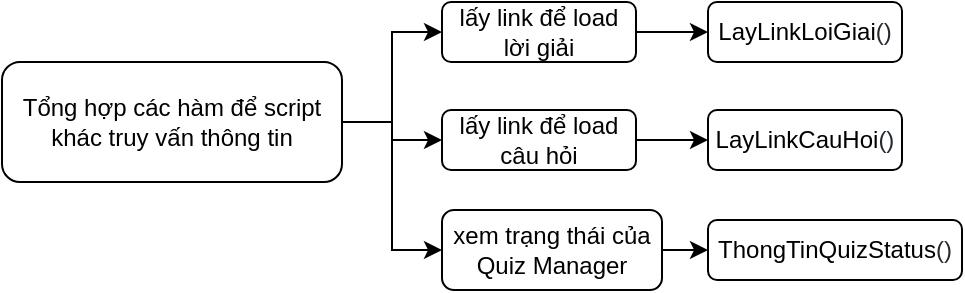 <mxfile version="16.4.7" type="github">
  <diagram id="C5RBs43oDa-KdzZeNtuy" name="Page-1">
    <mxGraphModel dx="868" dy="482" grid="1" gridSize="10" guides="1" tooltips="1" connect="1" arrows="1" fold="1" page="1" pageScale="1" pageWidth="827" pageHeight="1169" math="0" shadow="0">
      <root>
        <mxCell id="WIyWlLk6GJQsqaUBKTNV-0" />
        <mxCell id="WIyWlLk6GJQsqaUBKTNV-1" parent="WIyWlLk6GJQsqaUBKTNV-0" />
        <mxCell id="C55kvMSOT8BZ82a6MHSU-2" style="edgeStyle=orthogonalEdgeStyle;rounded=0;orthogonalLoop=1;jettySize=auto;html=1;exitX=1;exitY=0.5;exitDx=0;exitDy=0;" edge="1" parent="WIyWlLk6GJQsqaUBKTNV-1" source="C55kvMSOT8BZ82a6MHSU-0" target="C55kvMSOT8BZ82a6MHSU-1">
          <mxGeometry relative="1" as="geometry" />
        </mxCell>
        <mxCell id="C55kvMSOT8BZ82a6MHSU-6" style="edgeStyle=orthogonalEdgeStyle;rounded=0;orthogonalLoop=1;jettySize=auto;html=1;exitX=1;exitY=0.5;exitDx=0;exitDy=0;entryX=0;entryY=0.5;entryDx=0;entryDy=0;" edge="1" parent="WIyWlLk6GJQsqaUBKTNV-1" source="C55kvMSOT8BZ82a6MHSU-0" target="C55kvMSOT8BZ82a6MHSU-5">
          <mxGeometry relative="1" as="geometry" />
        </mxCell>
        <mxCell id="C55kvMSOT8BZ82a6MHSU-13" style="edgeStyle=orthogonalEdgeStyle;rounded=0;orthogonalLoop=1;jettySize=auto;html=1;entryX=0;entryY=0.5;entryDx=0;entryDy=0;" edge="1" parent="WIyWlLk6GJQsqaUBKTNV-1" source="C55kvMSOT8BZ82a6MHSU-0" target="C55kvMSOT8BZ82a6MHSU-11">
          <mxGeometry relative="1" as="geometry" />
        </mxCell>
        <mxCell id="C55kvMSOT8BZ82a6MHSU-0" value="Tổng hợp các hàm để script khác truy vấn thông tin" style="rounded=1;whiteSpace=wrap;html=1;" vertex="1" parent="WIyWlLk6GJQsqaUBKTNV-1">
          <mxGeometry x="400" y="96" width="170" height="60" as="geometry" />
        </mxCell>
        <mxCell id="C55kvMSOT8BZ82a6MHSU-4" style="edgeStyle=orthogonalEdgeStyle;rounded=0;orthogonalLoop=1;jettySize=auto;html=1;exitX=1;exitY=0.5;exitDx=0;exitDy=0;entryX=0;entryY=0.5;entryDx=0;entryDy=0;" edge="1" parent="WIyWlLk6GJQsqaUBKTNV-1" source="C55kvMSOT8BZ82a6MHSU-1" target="C55kvMSOT8BZ82a6MHSU-3">
          <mxGeometry relative="1" as="geometry" />
        </mxCell>
        <mxCell id="C55kvMSOT8BZ82a6MHSU-1" value="lấy link để load lời giải" style="rounded=1;whiteSpace=wrap;html=1;" vertex="1" parent="WIyWlLk6GJQsqaUBKTNV-1">
          <mxGeometry x="620" y="66" width="97" height="30" as="geometry" />
        </mxCell>
        <mxCell id="C55kvMSOT8BZ82a6MHSU-3" value="&lt;span class=&quot;pl-en&quot; style=&quot;box-sizing: border-box ; font-family: , , &amp;#34;sf mono&amp;#34; , &amp;#34;menlo&amp;#34; , &amp;#34;consolas&amp;#34; , &amp;#34;liberation mono&amp;#34; , monospace ; background-color: rgb(255 , 255 , 255)&quot;&gt;&lt;span class=&quot;pl-token&quot; style=&quot;box-sizing: border-box&quot;&gt;LayLinkLoiGiai&lt;/span&gt;&lt;/span&gt;&lt;span style=&quot;color: rgb(36 , 41 , 47) ; font-family: , , &amp;#34;sf mono&amp;#34; , &amp;#34;menlo&amp;#34; , &amp;#34;consolas&amp;#34; , &amp;#34;liberation mono&amp;#34; , monospace ; background-color: rgb(255 , 255 , 255)&quot;&gt;()&lt;/span&gt;" style="rounded=1;whiteSpace=wrap;html=1;" vertex="1" parent="WIyWlLk6GJQsqaUBKTNV-1">
          <mxGeometry x="753" y="66" width="97" height="30" as="geometry" />
        </mxCell>
        <mxCell id="C55kvMSOT8BZ82a6MHSU-10" style="edgeStyle=orthogonalEdgeStyle;rounded=0;orthogonalLoop=1;jettySize=auto;html=1;exitX=1;exitY=0.5;exitDx=0;exitDy=0;entryX=0;entryY=0.5;entryDx=0;entryDy=0;" edge="1" parent="WIyWlLk6GJQsqaUBKTNV-1" source="C55kvMSOT8BZ82a6MHSU-5" target="C55kvMSOT8BZ82a6MHSU-7">
          <mxGeometry relative="1" as="geometry" />
        </mxCell>
        <mxCell id="C55kvMSOT8BZ82a6MHSU-5" value="lấy link để load câu hỏi" style="rounded=1;whiteSpace=wrap;html=1;" vertex="1" parent="WIyWlLk6GJQsqaUBKTNV-1">
          <mxGeometry x="620" y="120" width="97" height="30" as="geometry" />
        </mxCell>
        <mxCell id="C55kvMSOT8BZ82a6MHSU-7" value="&lt;span class=&quot;pl-en&quot; style=&quot;box-sizing: border-box ; font-family: , , &amp;#34;sf mono&amp;#34; , &amp;#34;menlo&amp;#34; , &amp;#34;consolas&amp;#34; , &amp;#34;liberation mono&amp;#34; , monospace ; background-color: rgb(255 , 255 , 255)&quot;&gt;&lt;span class=&quot;pl-token&quot; style=&quot;box-sizing: border-box&quot;&gt;LayLinkCauHoi&lt;/span&gt;&lt;/span&gt;&lt;span style=&quot;color: rgb(36 , 41 , 47) ; font-family: , , &amp;#34;sf mono&amp;#34; , &amp;#34;menlo&amp;#34; , &amp;#34;consolas&amp;#34; , &amp;#34;liberation mono&amp;#34; , monospace ; background-color: rgb(255 , 255 , 255)&quot;&gt;()&lt;/span&gt;" style="rounded=1;whiteSpace=wrap;html=1;" vertex="1" parent="WIyWlLk6GJQsqaUBKTNV-1">
          <mxGeometry x="753" y="120" width="97" height="30" as="geometry" />
        </mxCell>
        <mxCell id="C55kvMSOT8BZ82a6MHSU-15" style="edgeStyle=orthogonalEdgeStyle;rounded=0;orthogonalLoop=1;jettySize=auto;html=1;exitX=1;exitY=0.5;exitDx=0;exitDy=0;entryX=0;entryY=0.5;entryDx=0;entryDy=0;" edge="1" parent="WIyWlLk6GJQsqaUBKTNV-1" source="C55kvMSOT8BZ82a6MHSU-11" target="C55kvMSOT8BZ82a6MHSU-14">
          <mxGeometry relative="1" as="geometry" />
        </mxCell>
        <mxCell id="C55kvMSOT8BZ82a6MHSU-11" value="xem trạng thái của Quiz Manager" style="rounded=1;whiteSpace=wrap;html=1;" vertex="1" parent="WIyWlLk6GJQsqaUBKTNV-1">
          <mxGeometry x="620" y="170" width="110" height="40" as="geometry" />
        </mxCell>
        <mxCell id="C55kvMSOT8BZ82a6MHSU-14" value="&lt;span class=&quot;pl-en&quot; style=&quot;box-sizing: border-box ; font-family: , , &amp;#34;sf mono&amp;#34; , &amp;#34;menlo&amp;#34; , &amp;#34;consolas&amp;#34; , &amp;#34;liberation mono&amp;#34; , monospace ; background-color: rgb(255 , 255 , 255)&quot;&gt;&lt;span class=&quot;pl-token&quot; style=&quot;box-sizing: border-box&quot;&gt;ThongTinQuizStatus&lt;/span&gt;&lt;/span&gt;&lt;span style=&quot;color: rgb(36 , 41 , 47) ; font-family: , , &amp;#34;sf mono&amp;#34; , &amp;#34;menlo&amp;#34; , &amp;#34;consolas&amp;#34; , &amp;#34;liberation mono&amp;#34; , monospace ; background-color: rgb(255 , 255 , 255)&quot;&gt;()&lt;/span&gt;" style="rounded=1;whiteSpace=wrap;html=1;" vertex="1" parent="WIyWlLk6GJQsqaUBKTNV-1">
          <mxGeometry x="753" y="175" width="127" height="30" as="geometry" />
        </mxCell>
      </root>
    </mxGraphModel>
  </diagram>
</mxfile>
